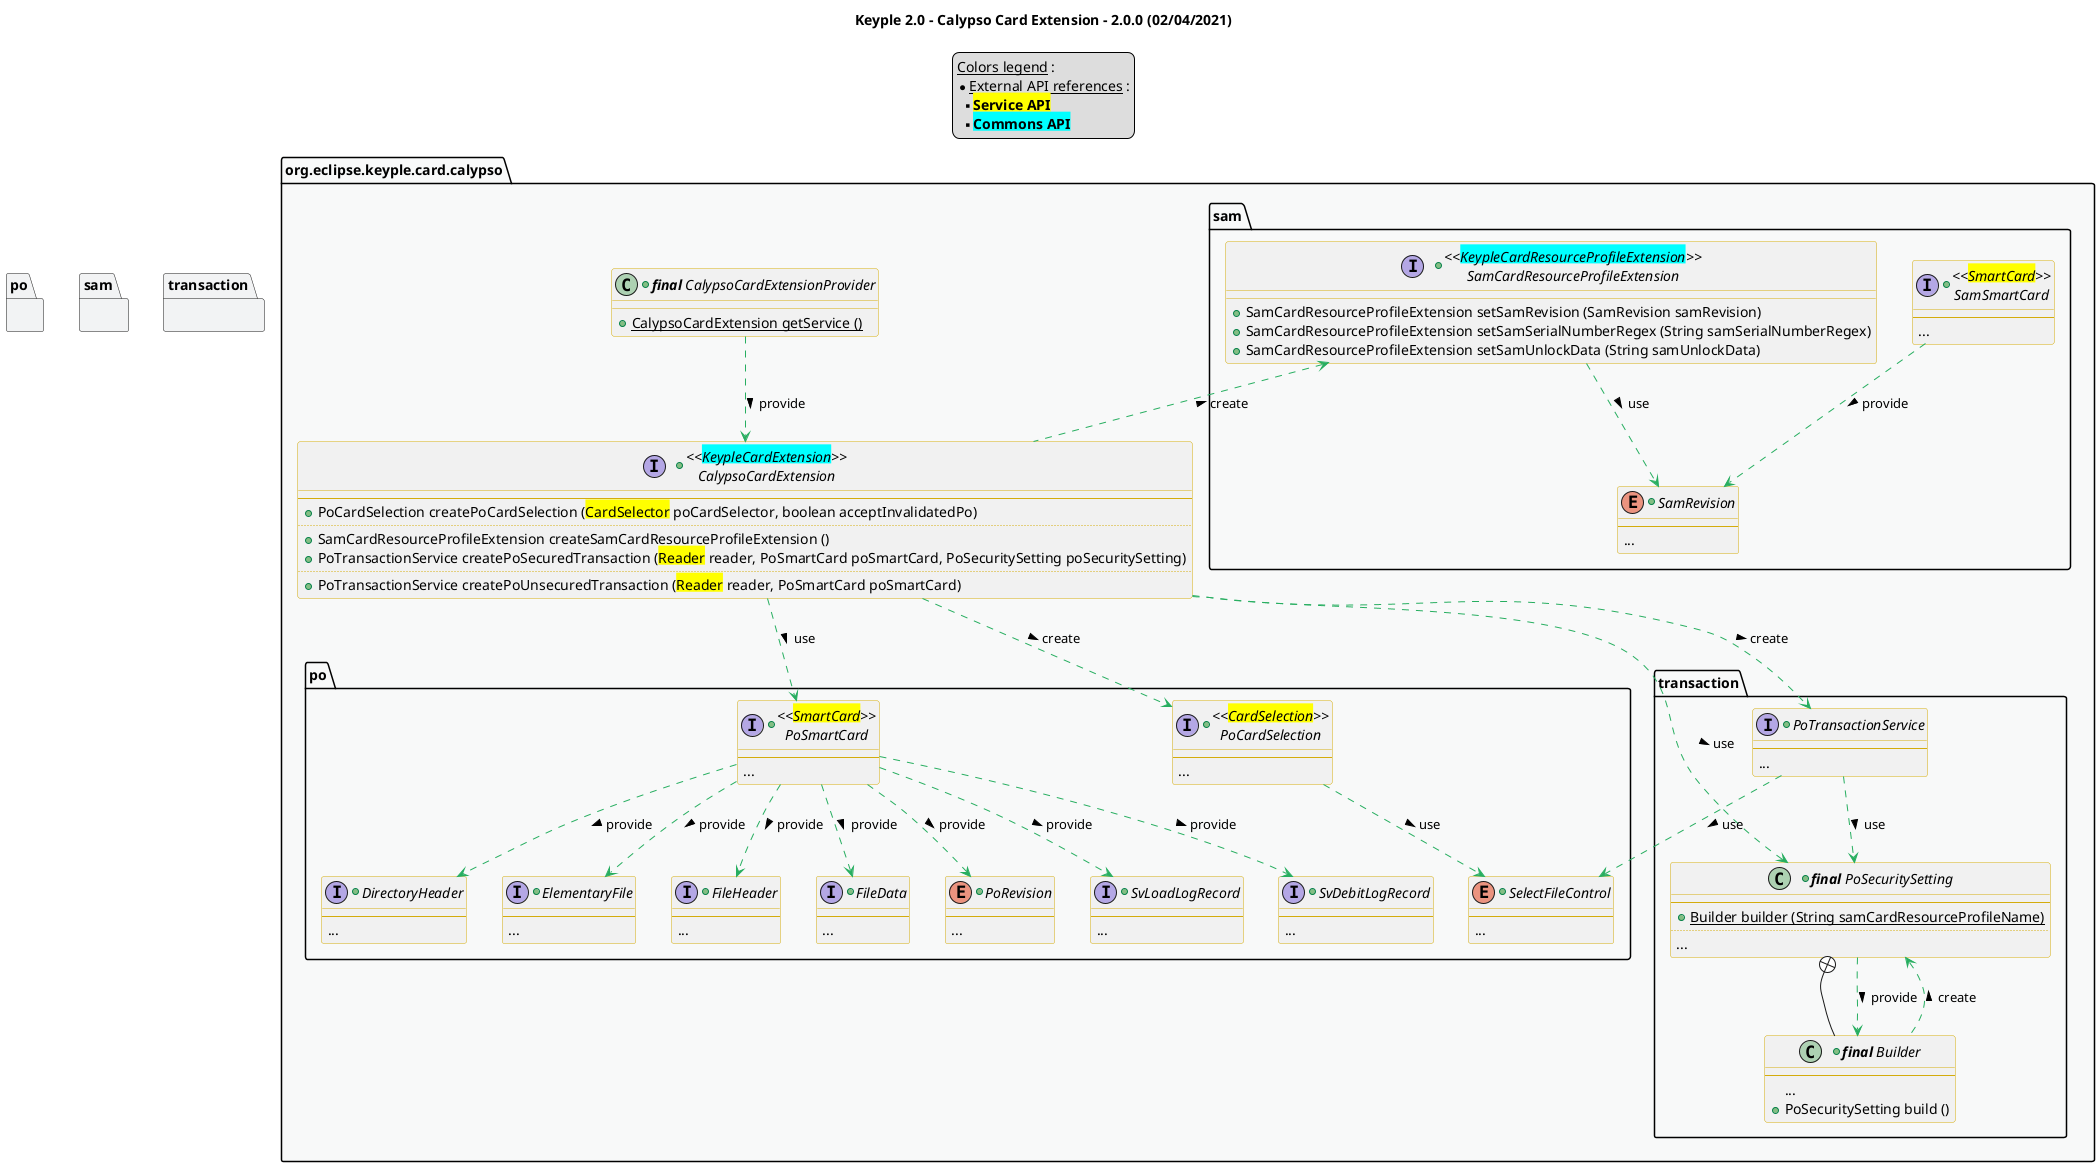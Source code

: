 @startuml
title
    Keyple 2.0 - Calypso Card Extension - 2.0.0 (02/04/2021)
end title

' == THEME ==

'Couleurs issues de : https://htmlcolorcodes.com/fr/tableau-de-couleur/tableau-de-couleur-design-plat/
!define C_GREY1 F8F9F9
!define C_GREY2 F2F3F4
!define C_GREY3 E5E7E9
!define C_GREY4 D7DBDD
!define C_GREY5 CACFD2
!define C_GREY6 BDC3C7
!define C_LINK 3498DB
!define C_USE 27AE60

skinparam Shadowing false
skinparam ClassFontStyle italic
skinparam ClassBorderColor #D4AC0D
skinparam stereotypeABorderColor #A9DCDF
skinparam stereotypeIBorderColor #B4A7E5
skinparam stereotypeCBorderColor #ADD1B2
skinparam stereotypeEBorderColor #EB93DF
' Red
skinparam ClassBackgroundColor<<red>> #FDEDEC
skinparam ClassBorderColor<<red>> #E74C3C
hide <<red>> stereotype
' Purple
skinparam ClassBackgroundColor<<purple>> #F4ECF7
skinparam ClassBorderColor<<purple>> #8E44AD
hide <<purple>> stereotype
' blue
skinparam ClassBackgroundColor<<blue>> #EBF5FB
skinparam ClassBorderColor<<blue>> #3498DB
hide <<blue>> stereotype
' Green
skinparam ClassBackgroundColor<<green>> #E9F7EF
skinparam ClassBorderColor<<green>> #27AE60
hide <<green>> stereotype
' Grey
skinparam ClassBackgroundColor<<grey>> #EAECEE
skinparam ClassBorderColor<<grey>> #2C3E50
hide <<grey>> stereotype

' == CONTENT ==

legend top
    __Colors legend__ :
    * __External API references__ :
    ** <back:yellow>**Service API**</back>
    ** <back:cyan>**Commons API**</back>
end legend

package "org.eclipse.keyple.card.calypso" as calypso {
    +class "**final** CalypsoCardExtensionProvider" as CalypsoCardExtensionProvider {
        +{static} CalypsoCardExtension getService ()
    }
    +interface "<<<back:cyan>KeypleCardExtension</back>>>\nCalypsoCardExtension" as CalypsoCardExtension {
        --
        +PoCardSelection createPoCardSelection (<back:yellow>CardSelector</back> poCardSelector, boolean acceptInvalidatedPo)
        ..
        +SamCardResourceProfileExtension createSamCardResourceProfileExtension ()
        +PoTransactionService createPoSecuredTransaction (<back:yellow>Reader</back> reader, PoSmartCard poSmartCard, PoSecuritySetting poSecuritySetting)
        ..
        +PoTransactionService createPoUnsecuredTransaction (<back:yellow>Reader</back> reader, PoSmartCard poSmartCard)
    }
    package po {
        +interface "<<<back:yellow>CardSelection</back>>>\nPoCardSelection" as PoCardSelection {
            --
            ...
        }
        +enum SelectFileControl {
            --
            ...
        }
        +interface "<<<back:yellow>SmartCard</back>>>\nPoSmartCard" as PoSmartCard {
            --
            ...
        }
        +interface DirectoryHeader {
            --
            ...
        }
        +interface ElementaryFile {
            --
            ...
        }
        +interface FileHeader {
            --
            ...
        }
        +interface FileData {
            --
            ...
        }
        +enum PoRevision {
            --
            ...
        }
        +interface SvLoadLogRecord {
            --
            ...
        }
        +interface SvDebitLogRecord {
            --
            ...
        }
    }
    package sam {
        +interface "<<<back:cyan>KeypleCardResourceProfileExtension</back>>>\nSamCardResourceProfileExtension" as SamCardResourceProfileExtension {
            +SamCardResourceProfileExtension setSamRevision (SamRevision samRevision)
            +SamCardResourceProfileExtension setSamSerialNumberRegex (String samSerialNumberRegex)
            +SamCardResourceProfileExtension setSamUnlockData (String samUnlockData)
        }
        +interface "<<<back:yellow>SmartCard</back>>>\nSamSmartCard" as SamSmartCard {
            --
            ...
        }
        +enum SamRevision {
            --
            ...
        }
    }
    package transaction {
        +interface PoTransactionService {
            --
            ...
        }
        +class "**final** PoSecuritySetting" as PoSecuritySetting {
            --
            +{static} Builder builder (String samCardResourceProfileName)
            ..
            ...
        }
        +class "**final** Builder" as PoSecuritySettingBuilder {
            --
            ...
            +PoSecuritySetting build ()
        }
    }
}

' Associations

CalypsoCardExtensionProvider ..> CalypsoCardExtension #C_USE : provide >

CalypsoCardExtension .up.> SamCardResourceProfileExtension #C_USE : create >
CalypsoCardExtension ..> PoSecuritySetting #C_USE : use >
CalypsoCardExtension ..> PoCardSelection #C_USE : create >
CalypsoCardExtension ..> PoSmartCard #C_USE : use >
CalypsoCardExtension ..> PoTransactionService #C_USE : create >

PoTransactionService ..> PoSecuritySetting #C_USE : use >
PoTransactionService ..> SelectFileControl #C_USE : use >

PoSecuritySetting +-- PoSecuritySettingBuilder
PoSecuritySetting ..> PoSecuritySettingBuilder #C_USE : provide >

PoSecuritySettingBuilder .up.> PoSecuritySetting #C_USE : create >

SamCardResourceProfileExtension ..> SamRevision #C_USE : use >

SamSmartCard ..> SamRevision #C_USE : provide >

PoCardSelection ..> SelectFileControl #C_USE : use >

PoSmartCard ..> DirectoryHeader #C_USE : provide >
PoSmartCard ..> ElementaryFile #C_USE : provide >
PoSmartCard ..> FileHeader #C_USE : provide >
PoSmartCard ..> FileData #C_USE : provide >
PoSmartCard ..> PoRevision #C_USE : provide >
PoSmartCard ..> SvLoadLogRecord #C_USE : provide >
PoSmartCard ..> SvDebitLogRecord #C_USE : provide >

' == LAYOUT ==

'PoRevision -[hidden]- SamCardResourceServiceBuilder

' == STYLE ==

package calypso #C_GREY1 {}
package po #C_GREY2 {}
package sam #C_GREY2 {}
package transaction #C_GREY2 {}


@enduml